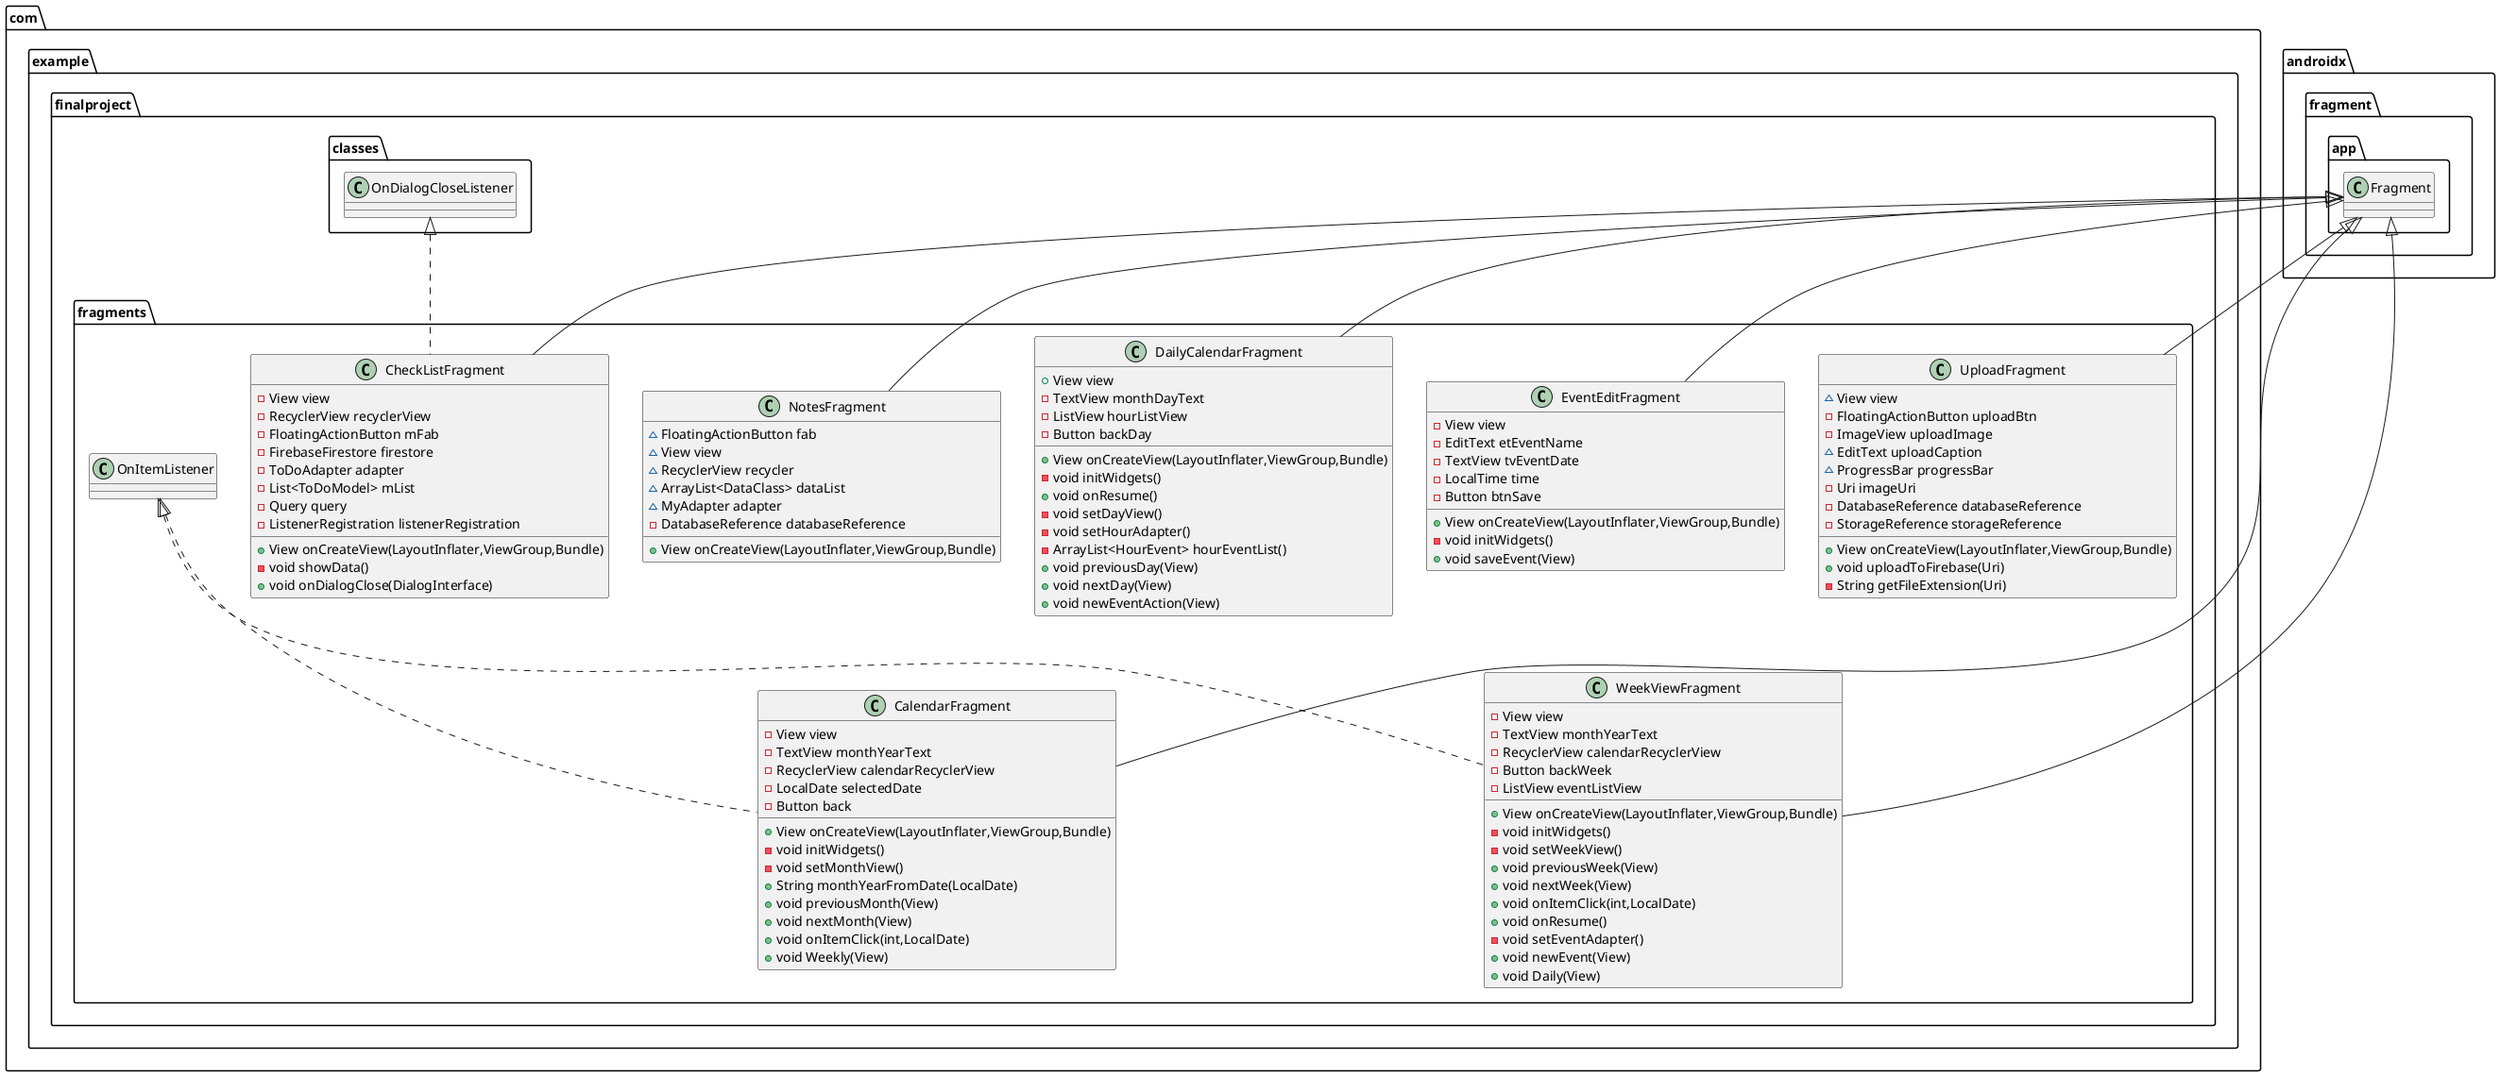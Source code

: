 @startuml
class com.example.finalproject.fragments.DailyCalendarFragment {
+ View view
- TextView monthDayText
- ListView hourListView
- Button backDay
+ View onCreateView(LayoutInflater,ViewGroup,Bundle)
- void initWidgets()
+ void onResume()
- void setDayView()
- void setHourAdapter()
- ArrayList<HourEvent> hourEventList()
+ void previousDay(View)
+ void nextDay(View)
+ void newEventAction(View)
}
class com.example.finalproject.fragments.NotesFragment {
~ FloatingActionButton fab
~ View view
~ RecyclerView recycler
~ ArrayList<DataClass> dataList
~ MyAdapter adapter
- DatabaseReference databaseReference
+ View onCreateView(LayoutInflater,ViewGroup,Bundle)
}
class com.example.finalproject.fragments.CalendarFragment {
- View view
- TextView monthYearText
- RecyclerView calendarRecyclerView
- LocalDate selectedDate
- Button back
+ View onCreateView(LayoutInflater,ViewGroup,Bundle)
- void initWidgets()
- void setMonthView()
+ String monthYearFromDate(LocalDate)
+ void previousMonth(View)
+ void nextMonth(View)
+ void onItemClick(int,LocalDate)
+ void Weekly(View)
}
class com.example.finalproject.fragments.UploadFragment {
~ View view
- FloatingActionButton uploadBtn
- ImageView uploadImage
~ EditText uploadCaption
~ ProgressBar progressBar
- Uri imageUri
- DatabaseReference databaseReference
- StorageReference storageReference
+ View onCreateView(LayoutInflater,ViewGroup,Bundle)
+ void uploadToFirebase(Uri)
- String getFileExtension(Uri)
}
class com.example.finalproject.fragments.CheckListFragment {
- View view
- RecyclerView recyclerView
- FloatingActionButton mFab
- FirebaseFirestore firestore
- ToDoAdapter adapter
- List<ToDoModel> mList
- Query query
- ListenerRegistration listenerRegistration
+ View onCreateView(LayoutInflater,ViewGroup,Bundle)
- void showData()
+ void onDialogClose(DialogInterface)
}
class com.example.finalproject.fragments.WeekViewFragment {
- View view
- TextView monthYearText
- RecyclerView calendarRecyclerView
- Button backWeek
- ListView eventListView
+ View onCreateView(LayoutInflater,ViewGroup,Bundle)
- void initWidgets()
- void setWeekView()
+ void previousWeek(View)
+ void nextWeek(View)
+ void onItemClick(int,LocalDate)
+ void onResume()
- void setEventAdapter()
+ void newEvent(View)
+ void Daily(View)
}
class com.example.finalproject.fragments.EventEditFragment {
- View view
- EditText etEventName
- TextView tvEventDate
- LocalTime time
- Button btnSave
+ View onCreateView(LayoutInflater,ViewGroup,Bundle)
- void initWidgets()
+ void saveEvent(View)
}


androidx.fragment.app.Fragment <|-- com.example.finalproject.fragments.DailyCalendarFragment
androidx.fragment.app.Fragment <|-- com.example.finalproject.fragments.NotesFragment
com.example.finalproject.fragments.OnItemListener <|.. com.example.finalproject.fragments.CalendarFragment
androidx.fragment.app.Fragment <|-- com.example.finalproject.fragments.CalendarFragment
androidx.fragment.app.Fragment <|-- com.example.finalproject.fragments.UploadFragment
com.example.finalproject.classes.OnDialogCloseListener <|.. com.example.finalproject.fragments.CheckListFragment
androidx.fragment.app.Fragment <|-- com.example.finalproject.fragments.CheckListFragment
com.example.finalproject.fragments.OnItemListener <|.. com.example.finalproject.fragments.WeekViewFragment
androidx.fragment.app.Fragment <|-- com.example.finalproject.fragments.WeekViewFragment
androidx.fragment.app.Fragment <|-- com.example.finalproject.fragments.EventEditFragment
@enduml